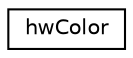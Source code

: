 digraph "Graphical Class Hierarchy"
{
 // LATEX_PDF_SIZE
  edge [fontname="Helvetica",fontsize="10",labelfontname="Helvetica",labelfontsize="10"];
  node [fontname="Helvetica",fontsize="10",shape=record];
  rankdir="LR";
  Node0 [label="hwColor",height=0.2,width=0.4,color="black", fillcolor="white", style="filled",URL="$classhwColor.html",tooltip="Color."];
}
